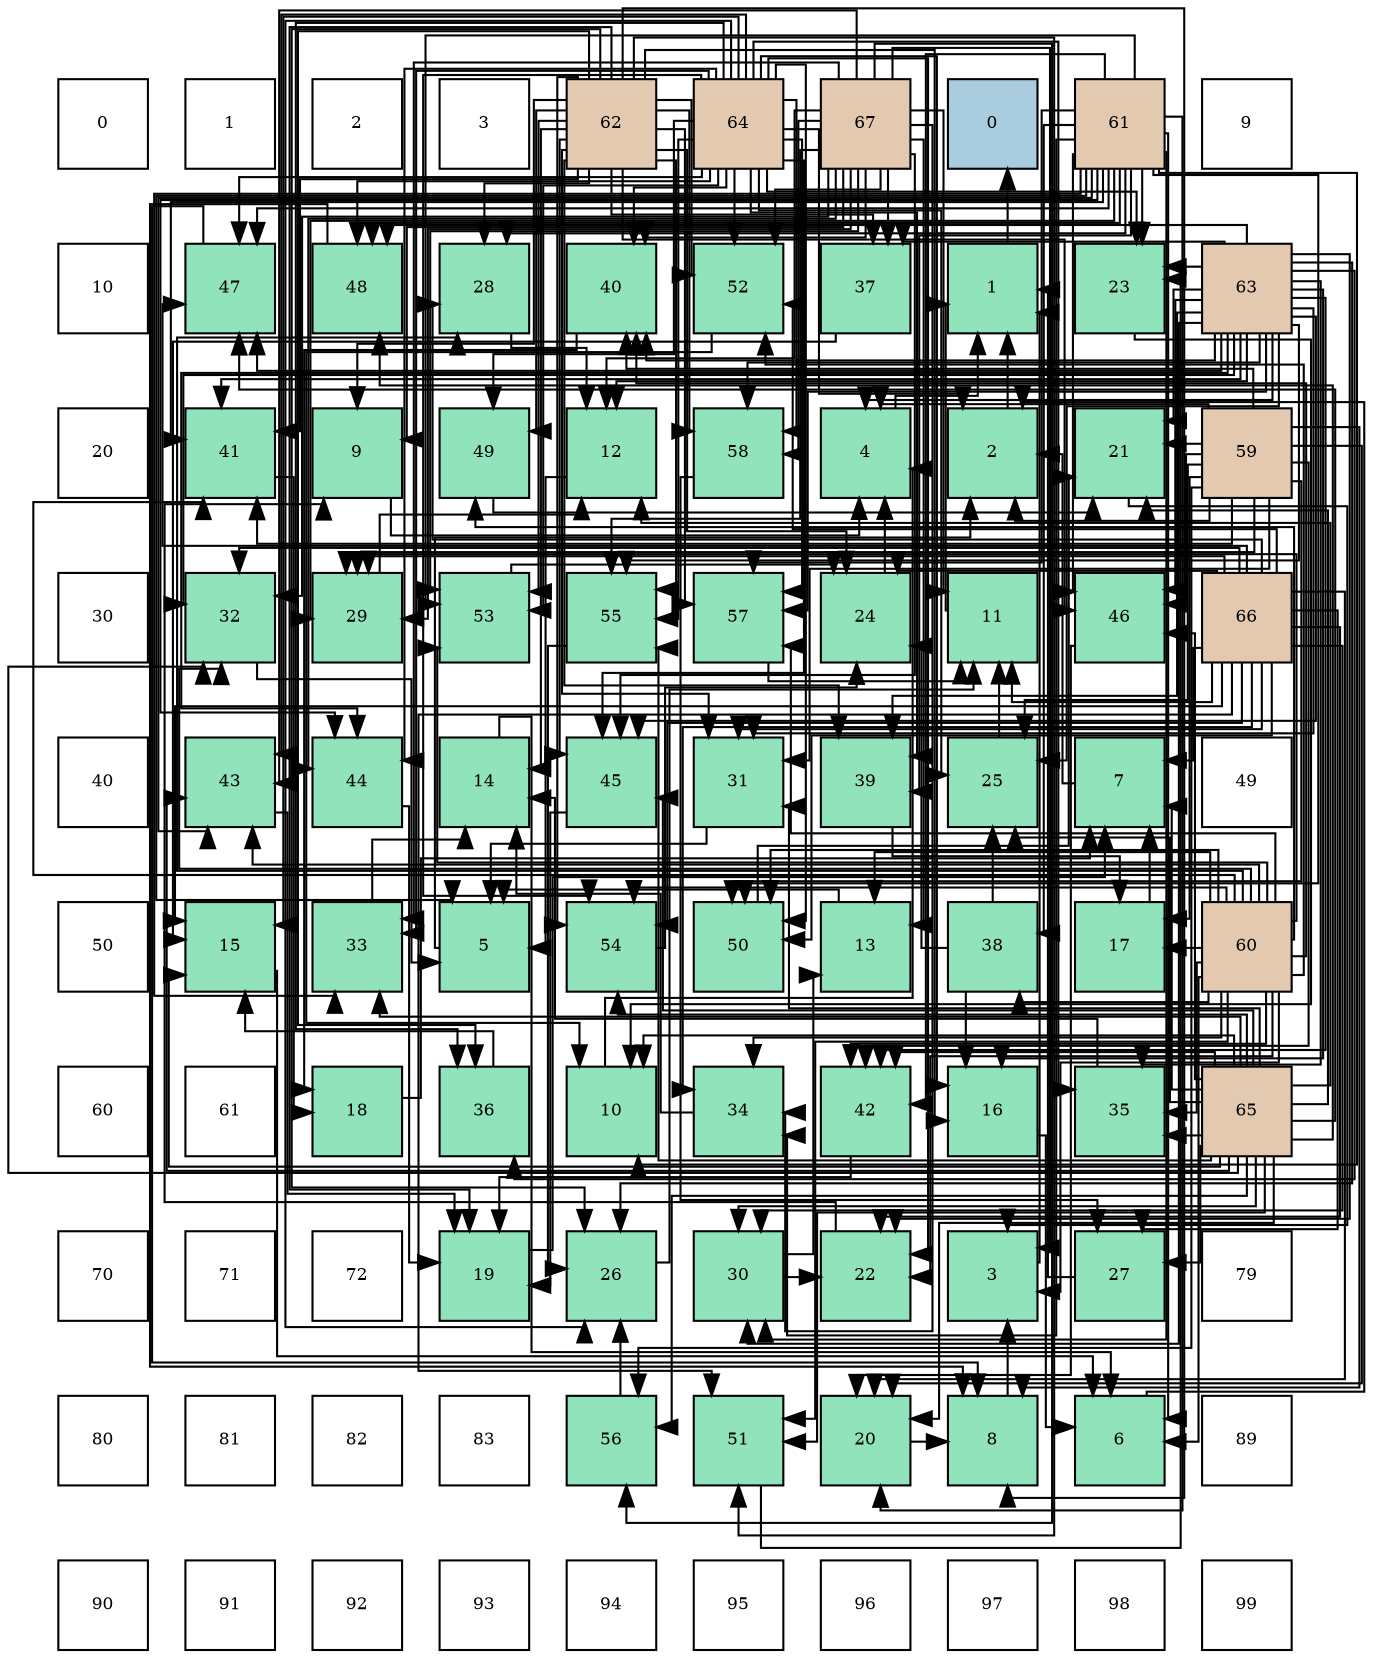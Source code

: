 digraph layout{
 rankdir=TB;
 splines=ortho;
 node [style=filled shape=square fixedsize=true width=0.6];
0[label="0", fontsize=8, fillcolor="#ffffff"];
1[label="1", fontsize=8, fillcolor="#ffffff"];
2[label="2", fontsize=8, fillcolor="#ffffff"];
3[label="3", fontsize=8, fillcolor="#ffffff"];
4[label="62", fontsize=8, fillcolor="#e3c9af"];
5[label="64", fontsize=8, fillcolor="#e3c9af"];
6[label="67", fontsize=8, fillcolor="#e3c9af"];
7[label="0", fontsize=8, fillcolor="#a9ccde"];
8[label="61", fontsize=8, fillcolor="#e3c9af"];
9[label="9", fontsize=8, fillcolor="#ffffff"];
10[label="10", fontsize=8, fillcolor="#ffffff"];
11[label="47", fontsize=8, fillcolor="#91e3bb"];
12[label="48", fontsize=8, fillcolor="#91e3bb"];
13[label="28", fontsize=8, fillcolor="#91e3bb"];
14[label="40", fontsize=8, fillcolor="#91e3bb"];
15[label="52", fontsize=8, fillcolor="#91e3bb"];
16[label="37", fontsize=8, fillcolor="#91e3bb"];
17[label="1", fontsize=8, fillcolor="#91e3bb"];
18[label="23", fontsize=8, fillcolor="#91e3bb"];
19[label="63", fontsize=8, fillcolor="#e3c9af"];
20[label="20", fontsize=8, fillcolor="#ffffff"];
21[label="41", fontsize=8, fillcolor="#91e3bb"];
22[label="9", fontsize=8, fillcolor="#91e3bb"];
23[label="49", fontsize=8, fillcolor="#91e3bb"];
24[label="12", fontsize=8, fillcolor="#91e3bb"];
25[label="58", fontsize=8, fillcolor="#91e3bb"];
26[label="4", fontsize=8, fillcolor="#91e3bb"];
27[label="2", fontsize=8, fillcolor="#91e3bb"];
28[label="21", fontsize=8, fillcolor="#91e3bb"];
29[label="59", fontsize=8, fillcolor="#e3c9af"];
30[label="30", fontsize=8, fillcolor="#ffffff"];
31[label="32", fontsize=8, fillcolor="#91e3bb"];
32[label="29", fontsize=8, fillcolor="#91e3bb"];
33[label="53", fontsize=8, fillcolor="#91e3bb"];
34[label="55", fontsize=8, fillcolor="#91e3bb"];
35[label="57", fontsize=8, fillcolor="#91e3bb"];
36[label="24", fontsize=8, fillcolor="#91e3bb"];
37[label="11", fontsize=8, fillcolor="#91e3bb"];
38[label="46", fontsize=8, fillcolor="#91e3bb"];
39[label="66", fontsize=8, fillcolor="#e3c9af"];
40[label="40", fontsize=8, fillcolor="#ffffff"];
41[label="43", fontsize=8, fillcolor="#91e3bb"];
42[label="44", fontsize=8, fillcolor="#91e3bb"];
43[label="14", fontsize=8, fillcolor="#91e3bb"];
44[label="45", fontsize=8, fillcolor="#91e3bb"];
45[label="31", fontsize=8, fillcolor="#91e3bb"];
46[label="39", fontsize=8, fillcolor="#91e3bb"];
47[label="25", fontsize=8, fillcolor="#91e3bb"];
48[label="7", fontsize=8, fillcolor="#91e3bb"];
49[label="49", fontsize=8, fillcolor="#ffffff"];
50[label="50", fontsize=8, fillcolor="#ffffff"];
51[label="15", fontsize=8, fillcolor="#91e3bb"];
52[label="33", fontsize=8, fillcolor="#91e3bb"];
53[label="5", fontsize=8, fillcolor="#91e3bb"];
54[label="54", fontsize=8, fillcolor="#91e3bb"];
55[label="50", fontsize=8, fillcolor="#91e3bb"];
56[label="13", fontsize=8, fillcolor="#91e3bb"];
57[label="38", fontsize=8, fillcolor="#91e3bb"];
58[label="17", fontsize=8, fillcolor="#91e3bb"];
59[label="60", fontsize=8, fillcolor="#e3c9af"];
60[label="60", fontsize=8, fillcolor="#ffffff"];
61[label="61", fontsize=8, fillcolor="#ffffff"];
62[label="18", fontsize=8, fillcolor="#91e3bb"];
63[label="36", fontsize=8, fillcolor="#91e3bb"];
64[label="10", fontsize=8, fillcolor="#91e3bb"];
65[label="34", fontsize=8, fillcolor="#91e3bb"];
66[label="42", fontsize=8, fillcolor="#91e3bb"];
67[label="16", fontsize=8, fillcolor="#91e3bb"];
68[label="35", fontsize=8, fillcolor="#91e3bb"];
69[label="65", fontsize=8, fillcolor="#e3c9af"];
70[label="70", fontsize=8, fillcolor="#ffffff"];
71[label="71", fontsize=8, fillcolor="#ffffff"];
72[label="72", fontsize=8, fillcolor="#ffffff"];
73[label="19", fontsize=8, fillcolor="#91e3bb"];
74[label="26", fontsize=8, fillcolor="#91e3bb"];
75[label="30", fontsize=8, fillcolor="#91e3bb"];
76[label="22", fontsize=8, fillcolor="#91e3bb"];
77[label="3", fontsize=8, fillcolor="#91e3bb"];
78[label="27", fontsize=8, fillcolor="#91e3bb"];
79[label="79", fontsize=8, fillcolor="#ffffff"];
80[label="80", fontsize=8, fillcolor="#ffffff"];
81[label="81", fontsize=8, fillcolor="#ffffff"];
82[label="82", fontsize=8, fillcolor="#ffffff"];
83[label="83", fontsize=8, fillcolor="#ffffff"];
84[label="56", fontsize=8, fillcolor="#91e3bb"];
85[label="51", fontsize=8, fillcolor="#91e3bb"];
86[label="20", fontsize=8, fillcolor="#91e3bb"];
87[label="8", fontsize=8, fillcolor="#91e3bb"];
88[label="6", fontsize=8, fillcolor="#91e3bb"];
89[label="89", fontsize=8, fillcolor="#ffffff"];
90[label="90", fontsize=8, fillcolor="#ffffff"];
91[label="91", fontsize=8, fillcolor="#ffffff"];
92[label="92", fontsize=8, fillcolor="#ffffff"];
93[label="93", fontsize=8, fillcolor="#ffffff"];
94[label="94", fontsize=8, fillcolor="#ffffff"];
95[label="95", fontsize=8, fillcolor="#ffffff"];
96[label="96", fontsize=8, fillcolor="#ffffff"];
97[label="97", fontsize=8, fillcolor="#ffffff"];
98[label="98", fontsize=8, fillcolor="#ffffff"];
99[label="99", fontsize=8, fillcolor="#ffffff"];
edge [constraint=false, style=vis];17 -> 7;
27 -> 17;
77 -> 17;
26 -> 17;
53 -> 27;
88 -> 27;
48 -> 27;
87 -> 77;
22 -> 26;
64 -> 26;
37 -> 17;
24 -> 53;
56 -> 53;
43 -> 88;
51 -> 88;
67 -> 88;
58 -> 48;
62 -> 48;
73 -> 48;
86 -> 87;
28 -> 77;
76 -> 22;
18 -> 64;
36 -> 26;
47 -> 37;
74 -> 37;
78 -> 17;
13 -> 24;
32 -> 24;
75 -> 56;
75 -> 76;
45 -> 53;
31 -> 53;
52 -> 43;
65 -> 43;
68 -> 43;
63 -> 51;
16 -> 51;
57 -> 67;
57 -> 36;
57 -> 47;
46 -> 58;
14 -> 62;
21 -> 62;
66 -> 73;
41 -> 73;
42 -> 73;
44 -> 73;
38 -> 86;
11 -> 87;
12 -> 87;
23 -> 28;
55 -> 28;
85 -> 18;
15 -> 64;
33 -> 36;
54 -> 36;
34 -> 74;
84 -> 74;
35 -> 37;
25 -> 78;
29 -> 27;
29 -> 26;
29 -> 87;
29 -> 58;
29 -> 86;
29 -> 28;
29 -> 47;
29 -> 32;
29 -> 45;
29 -> 14;
29 -> 21;
29 -> 66;
29 -> 38;
29 -> 55;
29 -> 84;
59 -> 77;
59 -> 88;
59 -> 56;
59 -> 58;
59 -> 76;
59 -> 13;
59 -> 32;
59 -> 31;
59 -> 65;
59 -> 68;
59 -> 57;
59 -> 14;
59 -> 21;
59 -> 66;
59 -> 41;
59 -> 23;
59 -> 55;
59 -> 85;
59 -> 15;
59 -> 33;
59 -> 54;
59 -> 35;
8 -> 53;
8 -> 88;
8 -> 64;
8 -> 86;
8 -> 18;
8 -> 13;
8 -> 32;
8 -> 75;
8 -> 52;
8 -> 65;
8 -> 57;
8 -> 46;
8 -> 21;
8 -> 66;
8 -> 41;
8 -> 42;
8 -> 38;
8 -> 11;
8 -> 12;
8 -> 55;
8 -> 33;
8 -> 35;
4 -> 87;
4 -> 22;
4 -> 43;
4 -> 67;
4 -> 73;
4 -> 36;
4 -> 74;
4 -> 13;
4 -> 45;
4 -> 63;
4 -> 16;
4 -> 46;
4 -> 21;
4 -> 44;
4 -> 38;
4 -> 23;
4 -> 85;
4 -> 15;
4 -> 33;
4 -> 54;
4 -> 34;
4 -> 35;
4 -> 25;
19 -> 26;
19 -> 24;
19 -> 67;
19 -> 28;
19 -> 76;
19 -> 18;
19 -> 47;
19 -> 74;
19 -> 75;
19 -> 45;
19 -> 31;
19 -> 68;
19 -> 63;
19 -> 16;
19 -> 46;
19 -> 14;
19 -> 21;
19 -> 66;
19 -> 42;
19 -> 44;
19 -> 38;
19 -> 11;
19 -> 12;
19 -> 34;
19 -> 35;
19 -> 25;
5 -> 27;
5 -> 51;
5 -> 67;
5 -> 76;
5 -> 18;
5 -> 47;
5 -> 74;
5 -> 52;
5 -> 68;
5 -> 63;
5 -> 46;
5 -> 14;
5 -> 41;
5 -> 42;
5 -> 44;
5 -> 11;
5 -> 12;
5 -> 23;
5 -> 55;
5 -> 15;
5 -> 33;
5 -> 54;
5 -> 34;
5 -> 35;
5 -> 25;
69 -> 48;
69 -> 64;
69 -> 24;
69 -> 51;
69 -> 86;
69 -> 28;
69 -> 47;
69 -> 78;
69 -> 75;
69 -> 45;
69 -> 31;
69 -> 52;
69 -> 68;
69 -> 66;
69 -> 41;
69 -> 44;
69 -> 38;
69 -> 11;
69 -> 12;
69 -> 85;
69 -> 54;
69 -> 34;
69 -> 84;
39 -> 48;
39 -> 37;
39 -> 51;
39 -> 86;
39 -> 76;
39 -> 36;
39 -> 78;
39 -> 13;
39 -> 32;
39 -> 75;
39 -> 45;
39 -> 31;
39 -> 65;
39 -> 11;
39 -> 55;
39 -> 85;
39 -> 15;
39 -> 54;
6 -> 77;
6 -> 22;
6 -> 37;
6 -> 24;
6 -> 56;
6 -> 32;
6 -> 31;
6 -> 52;
6 -> 65;
6 -> 16;
6 -> 14;
6 -> 41;
6 -> 42;
6 -> 44;
6 -> 15;
6 -> 33;
6 -> 34;
6 -> 84;
6 -> 25;
edge [constraint=true, style=invis];
0 -> 10 -> 20 -> 30 -> 40 -> 50 -> 60 -> 70 -> 80 -> 90;
1 -> 11 -> 21 -> 31 -> 41 -> 51 -> 61 -> 71 -> 81 -> 91;
2 -> 12 -> 22 -> 32 -> 42 -> 52 -> 62 -> 72 -> 82 -> 92;
3 -> 13 -> 23 -> 33 -> 43 -> 53 -> 63 -> 73 -> 83 -> 93;
4 -> 14 -> 24 -> 34 -> 44 -> 54 -> 64 -> 74 -> 84 -> 94;
5 -> 15 -> 25 -> 35 -> 45 -> 55 -> 65 -> 75 -> 85 -> 95;
6 -> 16 -> 26 -> 36 -> 46 -> 56 -> 66 -> 76 -> 86 -> 96;
7 -> 17 -> 27 -> 37 -> 47 -> 57 -> 67 -> 77 -> 87 -> 97;
8 -> 18 -> 28 -> 38 -> 48 -> 58 -> 68 -> 78 -> 88 -> 98;
9 -> 19 -> 29 -> 39 -> 49 -> 59 -> 69 -> 79 -> 89 -> 99;
rank = same {0 -> 1 -> 2 -> 3 -> 4 -> 5 -> 6 -> 7 -> 8 -> 9};
rank = same {10 -> 11 -> 12 -> 13 -> 14 -> 15 -> 16 -> 17 -> 18 -> 19};
rank = same {20 -> 21 -> 22 -> 23 -> 24 -> 25 -> 26 -> 27 -> 28 -> 29};
rank = same {30 -> 31 -> 32 -> 33 -> 34 -> 35 -> 36 -> 37 -> 38 -> 39};
rank = same {40 -> 41 -> 42 -> 43 -> 44 -> 45 -> 46 -> 47 -> 48 -> 49};
rank = same {50 -> 51 -> 52 -> 53 -> 54 -> 55 -> 56 -> 57 -> 58 -> 59};
rank = same {60 -> 61 -> 62 -> 63 -> 64 -> 65 -> 66 -> 67 -> 68 -> 69};
rank = same {70 -> 71 -> 72 -> 73 -> 74 -> 75 -> 76 -> 77 -> 78 -> 79};
rank = same {80 -> 81 -> 82 -> 83 -> 84 -> 85 -> 86 -> 87 -> 88 -> 89};
rank = same {90 -> 91 -> 92 -> 93 -> 94 -> 95 -> 96 -> 97 -> 98 -> 99};
}